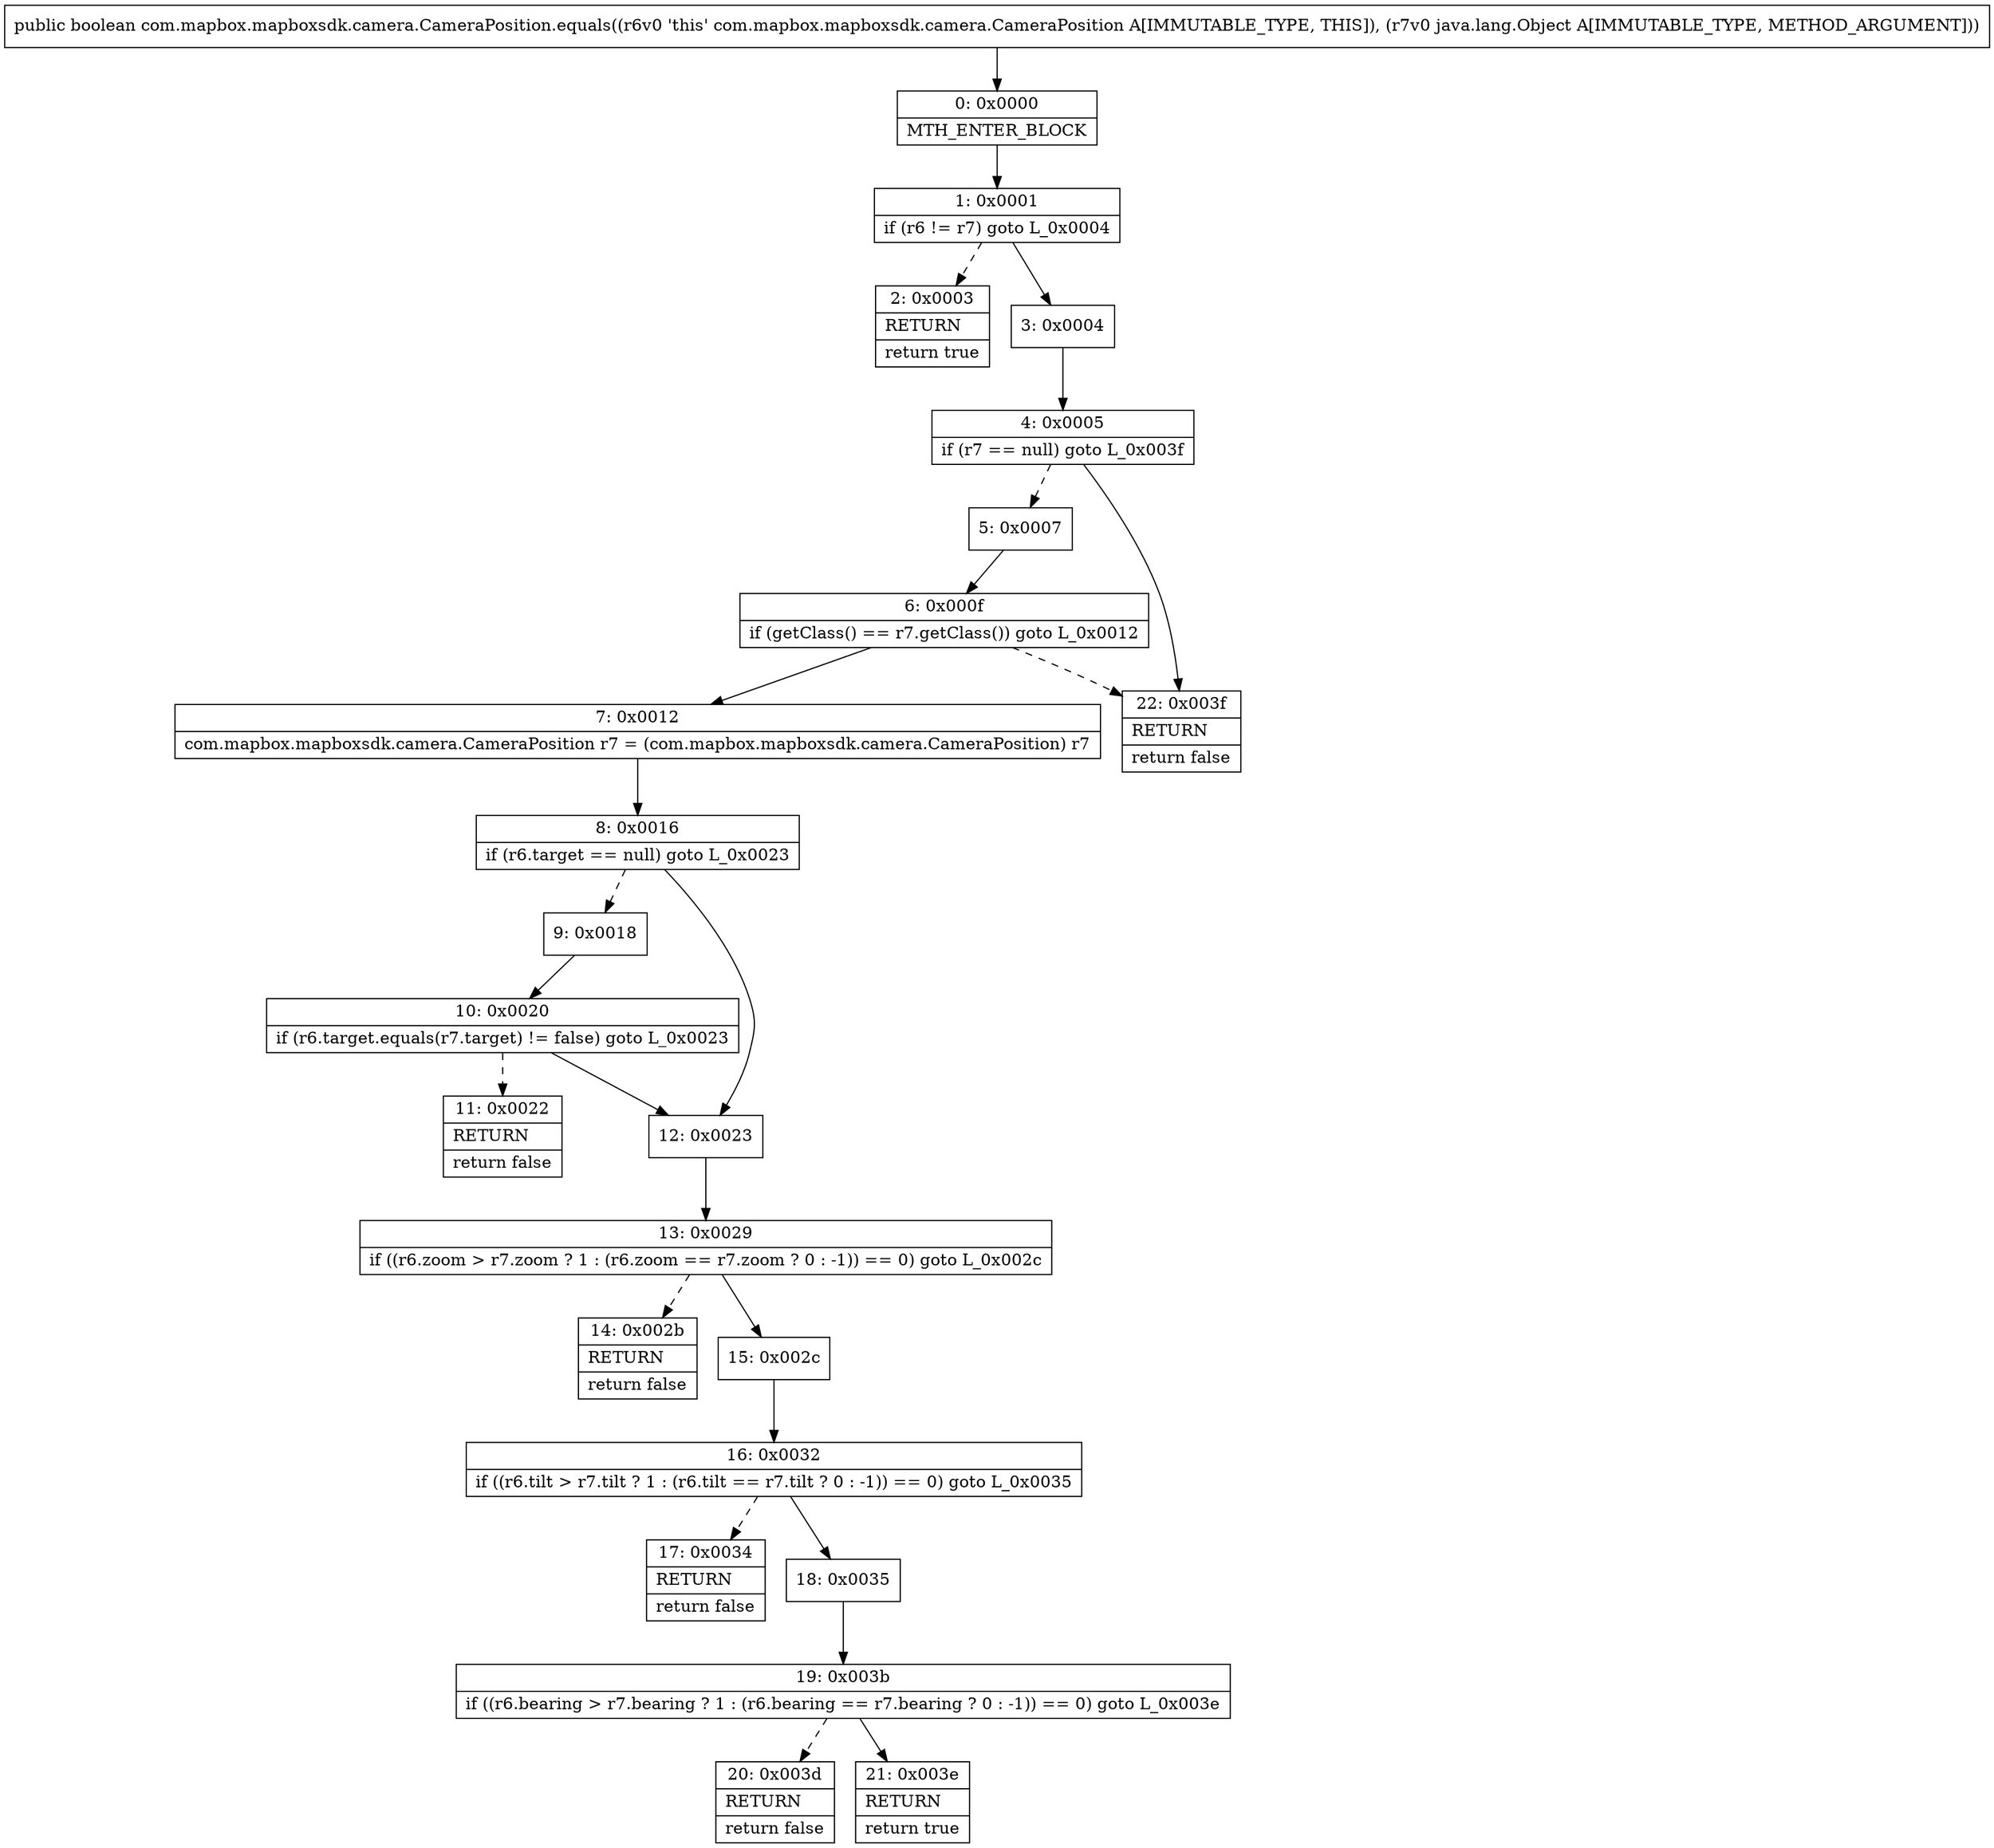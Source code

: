 digraph "CFG forcom.mapbox.mapboxsdk.camera.CameraPosition.equals(Ljava\/lang\/Object;)Z" {
Node_0 [shape=record,label="{0\:\ 0x0000|MTH_ENTER_BLOCK\l}"];
Node_1 [shape=record,label="{1\:\ 0x0001|if (r6 != r7) goto L_0x0004\l}"];
Node_2 [shape=record,label="{2\:\ 0x0003|RETURN\l|return true\l}"];
Node_3 [shape=record,label="{3\:\ 0x0004}"];
Node_4 [shape=record,label="{4\:\ 0x0005|if (r7 == null) goto L_0x003f\l}"];
Node_5 [shape=record,label="{5\:\ 0x0007}"];
Node_6 [shape=record,label="{6\:\ 0x000f|if (getClass() == r7.getClass()) goto L_0x0012\l}"];
Node_7 [shape=record,label="{7\:\ 0x0012|com.mapbox.mapboxsdk.camera.CameraPosition r7 = (com.mapbox.mapboxsdk.camera.CameraPosition) r7\l}"];
Node_8 [shape=record,label="{8\:\ 0x0016|if (r6.target == null) goto L_0x0023\l}"];
Node_9 [shape=record,label="{9\:\ 0x0018}"];
Node_10 [shape=record,label="{10\:\ 0x0020|if (r6.target.equals(r7.target) != false) goto L_0x0023\l}"];
Node_11 [shape=record,label="{11\:\ 0x0022|RETURN\l|return false\l}"];
Node_12 [shape=record,label="{12\:\ 0x0023}"];
Node_13 [shape=record,label="{13\:\ 0x0029|if ((r6.zoom \> r7.zoom ? 1 : (r6.zoom == r7.zoom ? 0 : \-1)) == 0) goto L_0x002c\l}"];
Node_14 [shape=record,label="{14\:\ 0x002b|RETURN\l|return false\l}"];
Node_15 [shape=record,label="{15\:\ 0x002c}"];
Node_16 [shape=record,label="{16\:\ 0x0032|if ((r6.tilt \> r7.tilt ? 1 : (r6.tilt == r7.tilt ? 0 : \-1)) == 0) goto L_0x0035\l}"];
Node_17 [shape=record,label="{17\:\ 0x0034|RETURN\l|return false\l}"];
Node_18 [shape=record,label="{18\:\ 0x0035}"];
Node_19 [shape=record,label="{19\:\ 0x003b|if ((r6.bearing \> r7.bearing ? 1 : (r6.bearing == r7.bearing ? 0 : \-1)) == 0) goto L_0x003e\l}"];
Node_20 [shape=record,label="{20\:\ 0x003d|RETURN\l|return false\l}"];
Node_21 [shape=record,label="{21\:\ 0x003e|RETURN\l|return true\l}"];
Node_22 [shape=record,label="{22\:\ 0x003f|RETURN\l|return false\l}"];
MethodNode[shape=record,label="{public boolean com.mapbox.mapboxsdk.camera.CameraPosition.equals((r6v0 'this' com.mapbox.mapboxsdk.camera.CameraPosition A[IMMUTABLE_TYPE, THIS]), (r7v0 java.lang.Object A[IMMUTABLE_TYPE, METHOD_ARGUMENT])) }"];
MethodNode -> Node_0;
Node_0 -> Node_1;
Node_1 -> Node_2[style=dashed];
Node_1 -> Node_3;
Node_3 -> Node_4;
Node_4 -> Node_5[style=dashed];
Node_4 -> Node_22;
Node_5 -> Node_6;
Node_6 -> Node_7;
Node_6 -> Node_22[style=dashed];
Node_7 -> Node_8;
Node_8 -> Node_9[style=dashed];
Node_8 -> Node_12;
Node_9 -> Node_10;
Node_10 -> Node_11[style=dashed];
Node_10 -> Node_12;
Node_12 -> Node_13;
Node_13 -> Node_14[style=dashed];
Node_13 -> Node_15;
Node_15 -> Node_16;
Node_16 -> Node_17[style=dashed];
Node_16 -> Node_18;
Node_18 -> Node_19;
Node_19 -> Node_20[style=dashed];
Node_19 -> Node_21;
}

